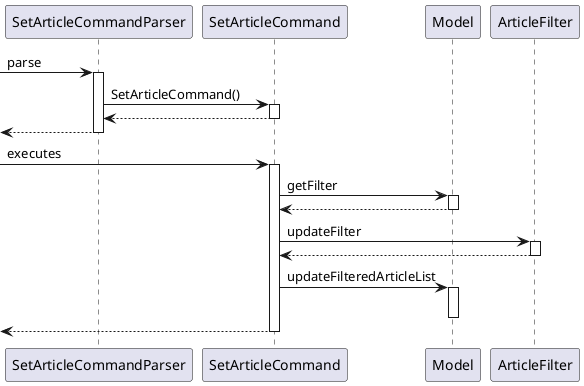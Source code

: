 @startuml
'https://plantuml.com/sequence-diagram



 [-> SetArticleCommandParser : parse
 activate SetArticleCommandParser
 SetArticleCommandParser -> SetArticleCommand : SetArticleCommand()
 activate SetArticleCommand
 SetArticleCommand --> SetArticleCommandParser
 deactivate SetArticleCommand
 [<-- SetArticleCommandParser
 deactivate SetArticleCommandParser
 [-> SetArticleCommand : executes
 activate SetArticleCommand
 SetArticleCommand -> Model : getFilter
 activate Model
 Model --> SetArticleCommand
 deactivate Model
 SetArticleCommand -> ArticleFilter: updateFilter
 activate ArticleFilter
 ArticleFilter --> SetArticleCommand
 deactivate ArticleFilter
 SetArticleCommand -> Model:updateFilteredArticleList
 activate Model
 deactivate Model
 [<-- SetArticleCommand
 deactivate
@enduml